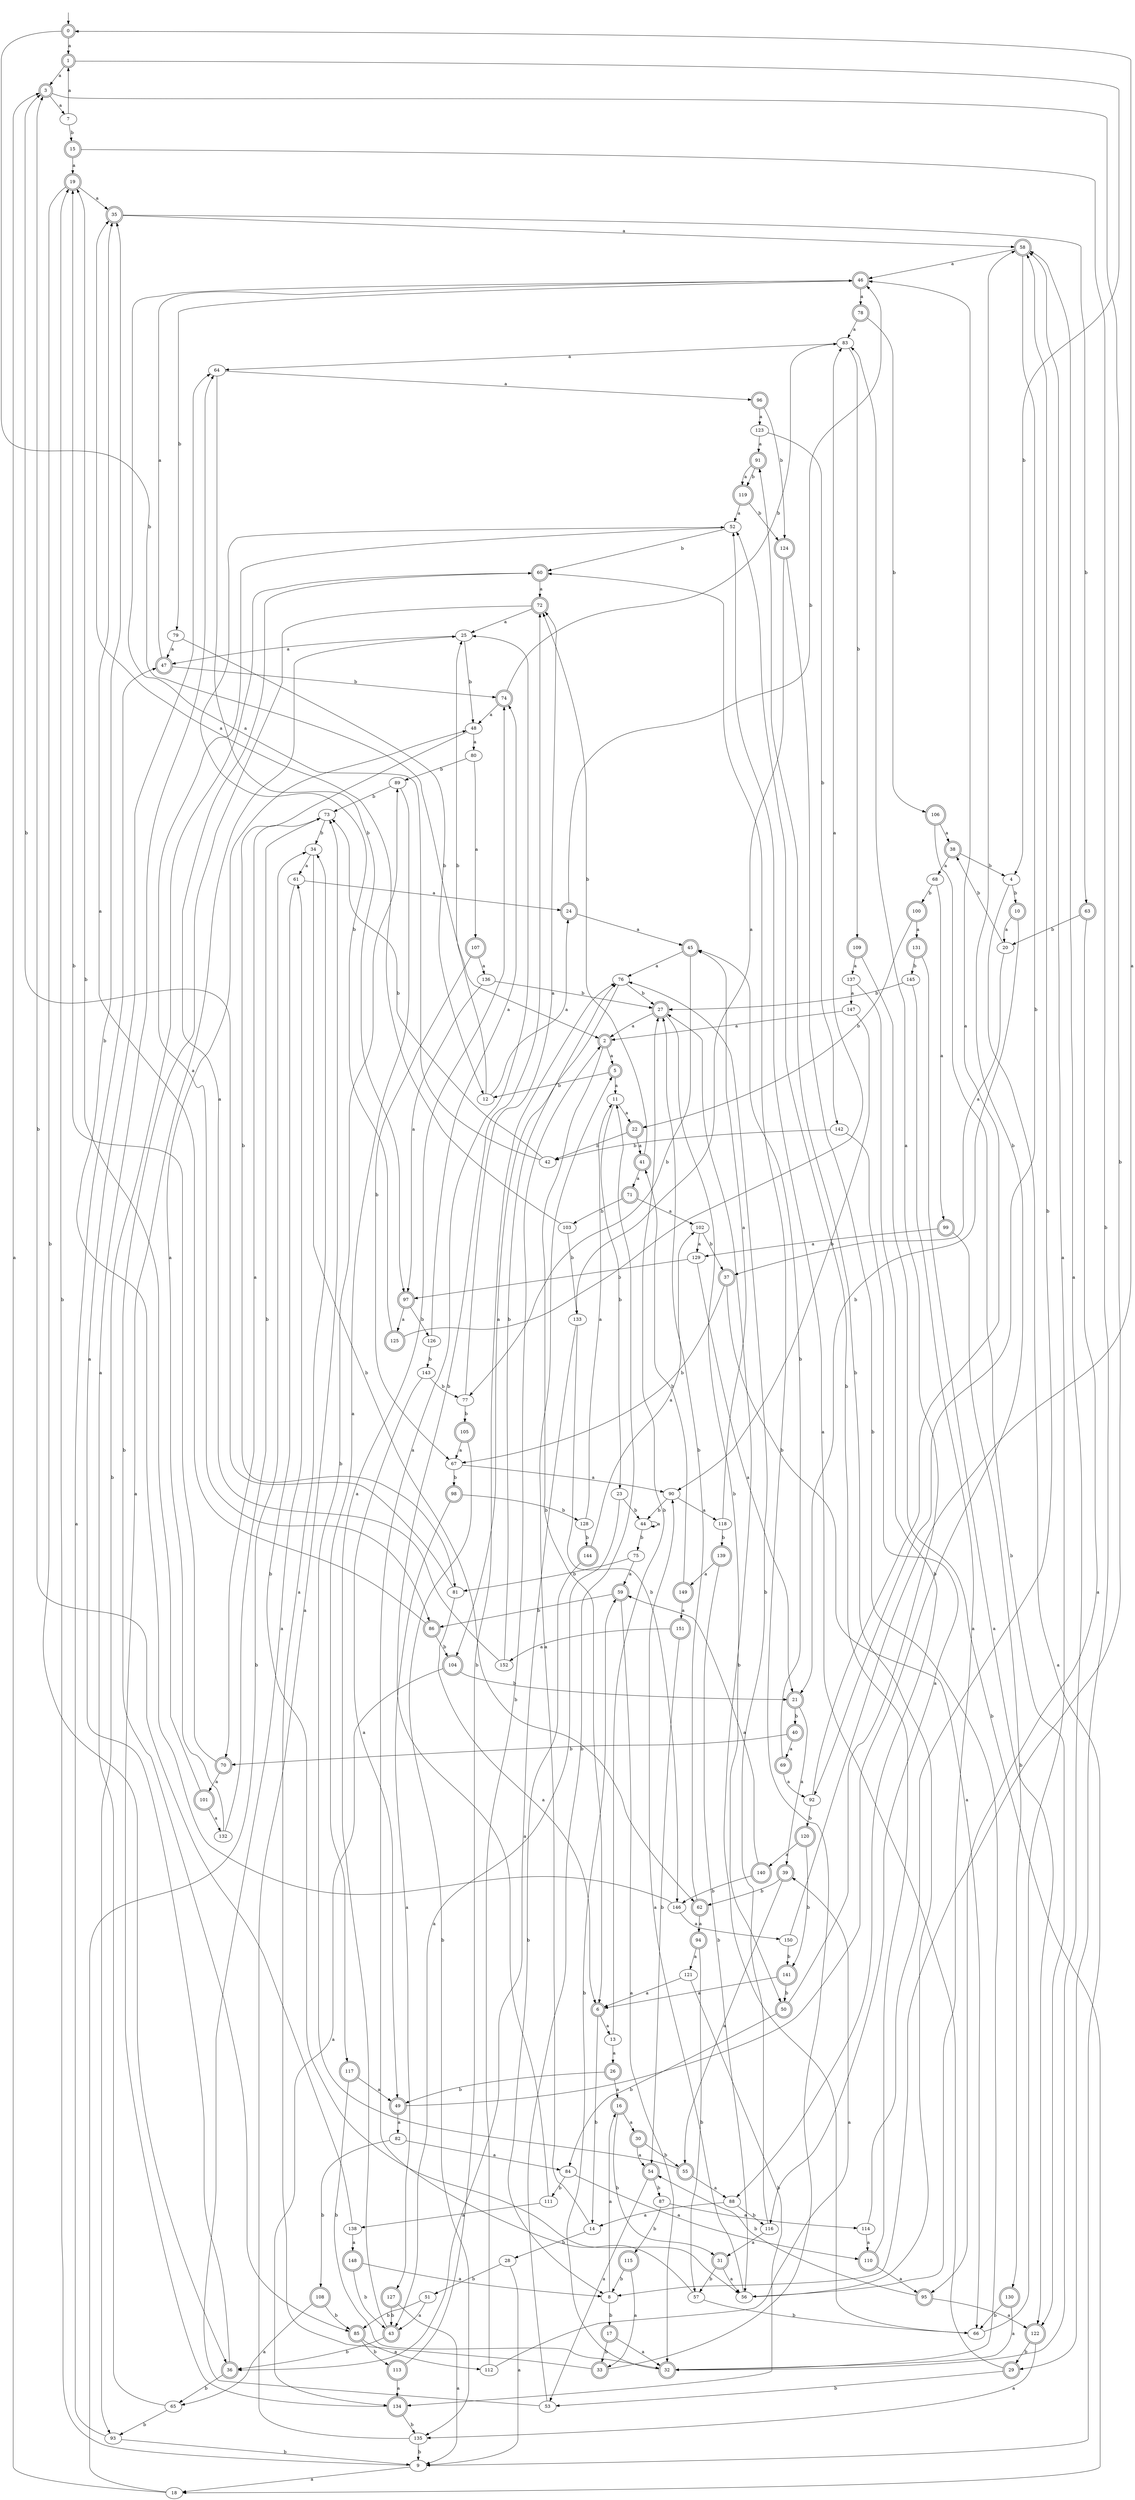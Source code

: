 digraph RandomDFA {
  __start0 [label="", shape=none];
  __start0 -> 0 [label=""];
  0 [shape=circle] [shape=doublecircle]
  0 -> 1 [label="a"]
  0 -> 2 [label="b"]
  1 [shape=doublecircle]
  1 -> 3 [label="a"]
  1 -> 4 [label="b"]
  2 [shape=doublecircle]
  2 -> 5 [label="a"]
  2 -> 6 [label="b"]
  3 [shape=doublecircle]
  3 -> 7 [label="a"]
  3 -> 8 [label="b"]
  4
  4 -> 9 [label="a"]
  4 -> 10 [label="b"]
  5 [shape=doublecircle]
  5 -> 11 [label="a"]
  5 -> 12 [label="b"]
  6 [shape=doublecircle]
  6 -> 13 [label="a"]
  6 -> 14 [label="b"]
  7
  7 -> 1 [label="a"]
  7 -> 15 [label="b"]
  8
  8 -> 16 [label="a"]
  8 -> 17 [label="b"]
  9
  9 -> 18 [label="a"]
  9 -> 19 [label="b"]
  10 [shape=doublecircle]
  10 -> 20 [label="a"]
  10 -> 21 [label="b"]
  11
  11 -> 22 [label="a"]
  11 -> 23 [label="b"]
  12
  12 -> 24 [label="a"]
  12 -> 25 [label="b"]
  13
  13 -> 26 [label="a"]
  13 -> 27 [label="b"]
  14
  14 -> 5 [label="a"]
  14 -> 28 [label="b"]
  15 [shape=doublecircle]
  15 -> 19 [label="a"]
  15 -> 29 [label="b"]
  16 [shape=doublecircle]
  16 -> 30 [label="a"]
  16 -> 31 [label="b"]
  17 [shape=doublecircle]
  17 -> 32 [label="a"]
  17 -> 33 [label="b"]
  18
  18 -> 3 [label="a"]
  18 -> 34 [label="b"]
  19 [shape=doublecircle]
  19 -> 35 [label="a"]
  19 -> 36 [label="b"]
  20
  20 -> 37 [label="a"]
  20 -> 38 [label="b"]
  21 [shape=doublecircle]
  21 -> 39 [label="a"]
  21 -> 40 [label="b"]
  22 [shape=doublecircle]
  22 -> 41 [label="a"]
  22 -> 42 [label="b"]
  23
  23 -> 43 [label="a"]
  23 -> 44 [label="b"]
  24 [shape=doublecircle]
  24 -> 45 [label="a"]
  24 -> 46 [label="b"]
  25
  25 -> 47 [label="a"]
  25 -> 48 [label="b"]
  26 [shape=doublecircle]
  26 -> 16 [label="a"]
  26 -> 49 [label="b"]
  27 [shape=doublecircle]
  27 -> 2 [label="a"]
  27 -> 50 [label="b"]
  28
  28 -> 9 [label="a"]
  28 -> 51 [label="b"]
  29 [shape=doublecircle]
  29 -> 52 [label="a"]
  29 -> 53 [label="b"]
  30 [shape=doublecircle]
  30 -> 54 [label="a"]
  30 -> 55 [label="b"]
  31 [shape=doublecircle]
  31 -> 56 [label="a"]
  31 -> 57 [label="b"]
  32 [shape=doublecircle]
  32 -> 58 [label="a"]
  32 -> 59 [label="b"]
  33 [shape=doublecircle]
  33 -> 34 [label="a"]
  33 -> 60 [label="b"]
  34
  34 -> 61 [label="a"]
  34 -> 62 [label="b"]
  35 [shape=doublecircle]
  35 -> 58 [label="a"]
  35 -> 63 [label="b"]
  36 [shape=doublecircle]
  36 -> 64 [label="a"]
  36 -> 65 [label="b"]
  37 [shape=doublecircle]
  37 -> 66 [label="a"]
  37 -> 67 [label="b"]
  38 [shape=doublecircle]
  38 -> 68 [label="a"]
  38 -> 4 [label="b"]
  39 [shape=doublecircle]
  39 -> 55 [label="a"]
  39 -> 62 [label="b"]
  40 [shape=doublecircle]
  40 -> 69 [label="a"]
  40 -> 70 [label="b"]
  41 [shape=doublecircle]
  41 -> 71 [label="a"]
  41 -> 72 [label="b"]
  42
  42 -> 46 [label="a"]
  42 -> 73 [label="b"]
  43 [shape=doublecircle]
  43 -> 74 [label="a"]
  43 -> 36 [label="b"]
  44
  44 -> 44 [label="a"]
  44 -> 75 [label="b"]
  45 [shape=doublecircle]
  45 -> 76 [label="a"]
  45 -> 77 [label="b"]
  46 [shape=doublecircle]
  46 -> 78 [label="a"]
  46 -> 79 [label="b"]
  47 [shape=doublecircle]
  47 -> 46 [label="a"]
  47 -> 74 [label="b"]
  48
  48 -> 80 [label="a"]
  48 -> 81 [label="b"]
  49 [shape=doublecircle]
  49 -> 82 [label="a"]
  49 -> 58 [label="b"]
  50 [shape=doublecircle]
  50 -> 83 [label="a"]
  50 -> 84 [label="b"]
  51
  51 -> 43 [label="a"]
  51 -> 85 [label="b"]
  52
  52 -> 86 [label="a"]
  52 -> 60 [label="b"]
  53
  53 -> 61 [label="a"]
  53 -> 11 [label="b"]
  54 [shape=doublecircle]
  54 -> 53 [label="a"]
  54 -> 87 [label="b"]
  55 [shape=doublecircle]
  55 -> 88 [label="a"]
  55 -> 89 [label="b"]
  56
  56 -> 90 [label="a"]
  56 -> 91 [label="b"]
  57
  57 -> 25 [label="a"]
  57 -> 66 [label="b"]
  58 [shape=doublecircle]
  58 -> 46 [label="a"]
  58 -> 92 [label="b"]
  59 [shape=doublecircle]
  59 -> 32 [label="a"]
  59 -> 86 [label="b"]
  60 [shape=doublecircle]
  60 -> 72 [label="a"]
  60 -> 93 [label="b"]
  61
  61 -> 24 [label="a"]
  61 -> 56 [label="b"]
  62 [shape=doublecircle]
  62 -> 94 [label="a"]
  62 -> 27 [label="b"]
  63 [shape=doublecircle]
  63 -> 95 [label="a"]
  63 -> 20 [label="b"]
  64
  64 -> 96 [label="a"]
  64 -> 97 [label="b"]
  65
  65 -> 64 [label="a"]
  65 -> 93 [label="b"]
  66
  66 -> 58 [label="a"]
  66 -> 27 [label="b"]
  67
  67 -> 90 [label="a"]
  67 -> 98 [label="b"]
  68
  68 -> 99 [label="a"]
  68 -> 100 [label="b"]
  69 [shape=doublecircle]
  69 -> 92 [label="a"]
  69 -> 45 [label="b"]
  70 [shape=doublecircle]
  70 -> 101 [label="a"]
  70 -> 19 [label="b"]
  71 [shape=doublecircle]
  71 -> 102 [label="a"]
  71 -> 103 [label="b"]
  72 [shape=doublecircle]
  72 -> 25 [label="a"]
  72 -> 85 [label="b"]
  73
  73 -> 70 [label="a"]
  73 -> 34 [label="b"]
  74 [shape=doublecircle]
  74 -> 48 [label="a"]
  74 -> 83 [label="b"]
  75
  75 -> 59 [label="a"]
  75 -> 81 [label="b"]
  76
  76 -> 104 [label="a"]
  76 -> 27 [label="b"]
  77
  77 -> 72 [label="a"]
  77 -> 105 [label="b"]
  78 [shape=doublecircle]
  78 -> 83 [label="a"]
  78 -> 106 [label="b"]
  79
  79 -> 47 [label="a"]
  79 -> 12 [label="b"]
  80
  80 -> 107 [label="a"]
  80 -> 89 [label="b"]
  81
  81 -> 6 [label="a"]
  81 -> 3 [label="b"]
  82
  82 -> 84 [label="a"]
  82 -> 108 [label="b"]
  83
  83 -> 64 [label="a"]
  83 -> 109 [label="b"]
  84
  84 -> 110 [label="a"]
  84 -> 111 [label="b"]
  85 [shape=doublecircle]
  85 -> 112 [label="a"]
  85 -> 113 [label="b"]
  86 [shape=doublecircle]
  86 -> 35 [label="a"]
  86 -> 104 [label="b"]
  87
  87 -> 114 [label="a"]
  87 -> 115 [label="b"]
  88
  88 -> 14 [label="a"]
  88 -> 116 [label="b"]
  89
  89 -> 117 [label="a"]
  89 -> 73 [label="b"]
  90
  90 -> 118 [label="a"]
  90 -> 44 [label="b"]
  91 [shape=doublecircle]
  91 -> 119 [label="a"]
  91 -> 119 [label="b"]
  92
  92 -> 46 [label="a"]
  92 -> 120 [label="b"]
  93
  93 -> 47 [label="a"]
  93 -> 9 [label="b"]
  94 [shape=doublecircle]
  94 -> 121 [label="a"]
  94 -> 57 [label="b"]
  95 [shape=doublecircle]
  95 -> 122 [label="a"]
  95 -> 54 [label="b"]
  96 [shape=doublecircle]
  96 -> 123 [label="a"]
  96 -> 124 [label="b"]
  97 [shape=doublecircle]
  97 -> 125 [label="a"]
  97 -> 126 [label="b"]
  98 [shape=doublecircle]
  98 -> 127 [label="a"]
  98 -> 128 [label="b"]
  99 [shape=doublecircle]
  99 -> 129 [label="a"]
  99 -> 130 [label="b"]
  100 [shape=doublecircle]
  100 -> 131 [label="a"]
  100 -> 22 [label="b"]
  101 [shape=doublecircle]
  101 -> 132 [label="a"]
  101 -> 19 [label="b"]
  102
  102 -> 129 [label="a"]
  102 -> 37 [label="b"]
  103
  103 -> 35 [label="a"]
  103 -> 133 [label="b"]
  104 [shape=doublecircle]
  104 -> 134 [label="a"]
  104 -> 21 [label="b"]
  105 [shape=doublecircle]
  105 -> 67 [label="a"]
  105 -> 135 [label="b"]
  106 [shape=doublecircle]
  106 -> 38 [label="a"]
  106 -> 122 [label="b"]
  107 [shape=doublecircle]
  107 -> 136 [label="a"]
  107 -> 67 [label="b"]
  108 [shape=doublecircle]
  108 -> 65 [label="a"]
  108 -> 85 [label="b"]
  109 [shape=doublecircle]
  109 -> 137 [label="a"]
  109 -> 18 [label="b"]
  110 [shape=doublecircle]
  110 -> 95 [label="a"]
  110 -> 52 [label="b"]
  111
  111 -> 138 [label="a"]
  111 -> 72 [label="b"]
  112
  112 -> 39 [label="a"]
  112 -> 2 [label="b"]
  113 [shape=doublecircle]
  113 -> 134 [label="a"]
  113 -> 76 [label="b"]
  114
  114 -> 110 [label="a"]
  114 -> 58 [label="b"]
  115 [shape=doublecircle]
  115 -> 33 [label="a"]
  115 -> 8 [label="b"]
  116
  116 -> 31 [label="a"]
  116 -> 76 [label="b"]
  117 [shape=doublecircle]
  117 -> 49 [label="a"]
  117 -> 32 [label="b"]
  118
  118 -> 45 [label="a"]
  118 -> 139 [label="b"]
  119 [shape=doublecircle]
  119 -> 52 [label="a"]
  119 -> 124 [label="b"]
  120 [shape=doublecircle]
  120 -> 140 [label="a"]
  120 -> 141 [label="b"]
  121
  121 -> 6 [label="a"]
  121 -> 134 [label="b"]
  122 [shape=doublecircle]
  122 -> 135 [label="a"]
  122 -> 29 [label="b"]
  123
  123 -> 91 [label="a"]
  123 -> 142 [label="b"]
  124 [shape=doublecircle]
  124 -> 133 [label="a"]
  124 -> 32 [label="b"]
  125 [shape=doublecircle]
  125 -> 83 [label="a"]
  125 -> 52 [label="b"]
  126
  126 -> 74 [label="a"]
  126 -> 143 [label="b"]
  127 [shape=doublecircle]
  127 -> 9 [label="a"]
  127 -> 43 [label="b"]
  128
  128 -> 11 [label="a"]
  128 -> 144 [label="b"]
  129
  129 -> 21 [label="a"]
  129 -> 97 [label="b"]
  130 [shape=doublecircle]
  130 -> 32 [label="a"]
  130 -> 66 [label="b"]
  131 [shape=doublecircle]
  131 -> 122 [label="a"]
  131 -> 145 [label="b"]
  132
  132 -> 48 [label="a"]
  132 -> 73 [label="b"]
  133
  133 -> 36 [label="a"]
  133 -> 146 [label="b"]
  134 [shape=doublecircle]
  134 -> 25 [label="a"]
  134 -> 135 [label="b"]
  135
  135 -> 73 [label="a"]
  135 -> 9 [label="b"]
  136
  136 -> 97 [label="a"]
  136 -> 27 [label="b"]
  137
  137 -> 147 [label="a"]
  137 -> 88 [label="b"]
  138
  138 -> 148 [label="a"]
  138 -> 3 [label="b"]
  139 [shape=doublecircle]
  139 -> 149 [label="a"]
  139 -> 56 [label="b"]
  140 [shape=doublecircle]
  140 -> 59 [label="a"]
  140 -> 146 [label="b"]
  141 [shape=doublecircle]
  141 -> 6 [label="a"]
  141 -> 50 [label="b"]
  142
  142 -> 116 [label="a"]
  142 -> 42 [label="b"]
  143
  143 -> 49 [label="a"]
  143 -> 77 [label="b"]
  144 [shape=doublecircle]
  144 -> 102 [label="a"]
  144 -> 8 [label="b"]
  145
  145 -> 56 [label="a"]
  145 -> 27 [label="b"]
  146
  146 -> 150 [label="a"]
  146 -> 35 [label="b"]
  147
  147 -> 2 [label="a"]
  147 -> 90 [label="b"]
  148 [shape=doublecircle]
  148 -> 8 [label="a"]
  148 -> 43 [label="b"]
  149 [shape=doublecircle]
  149 -> 151 [label="a"]
  149 -> 41 [label="b"]
  150
  150 -> 0 [label="a"]
  150 -> 141 [label="b"]
  151 [shape=doublecircle]
  151 -> 152 [label="a"]
  151 -> 54 [label="b"]
  152
  152 -> 60 [label="a"]
  152 -> 76 [label="b"]
}

